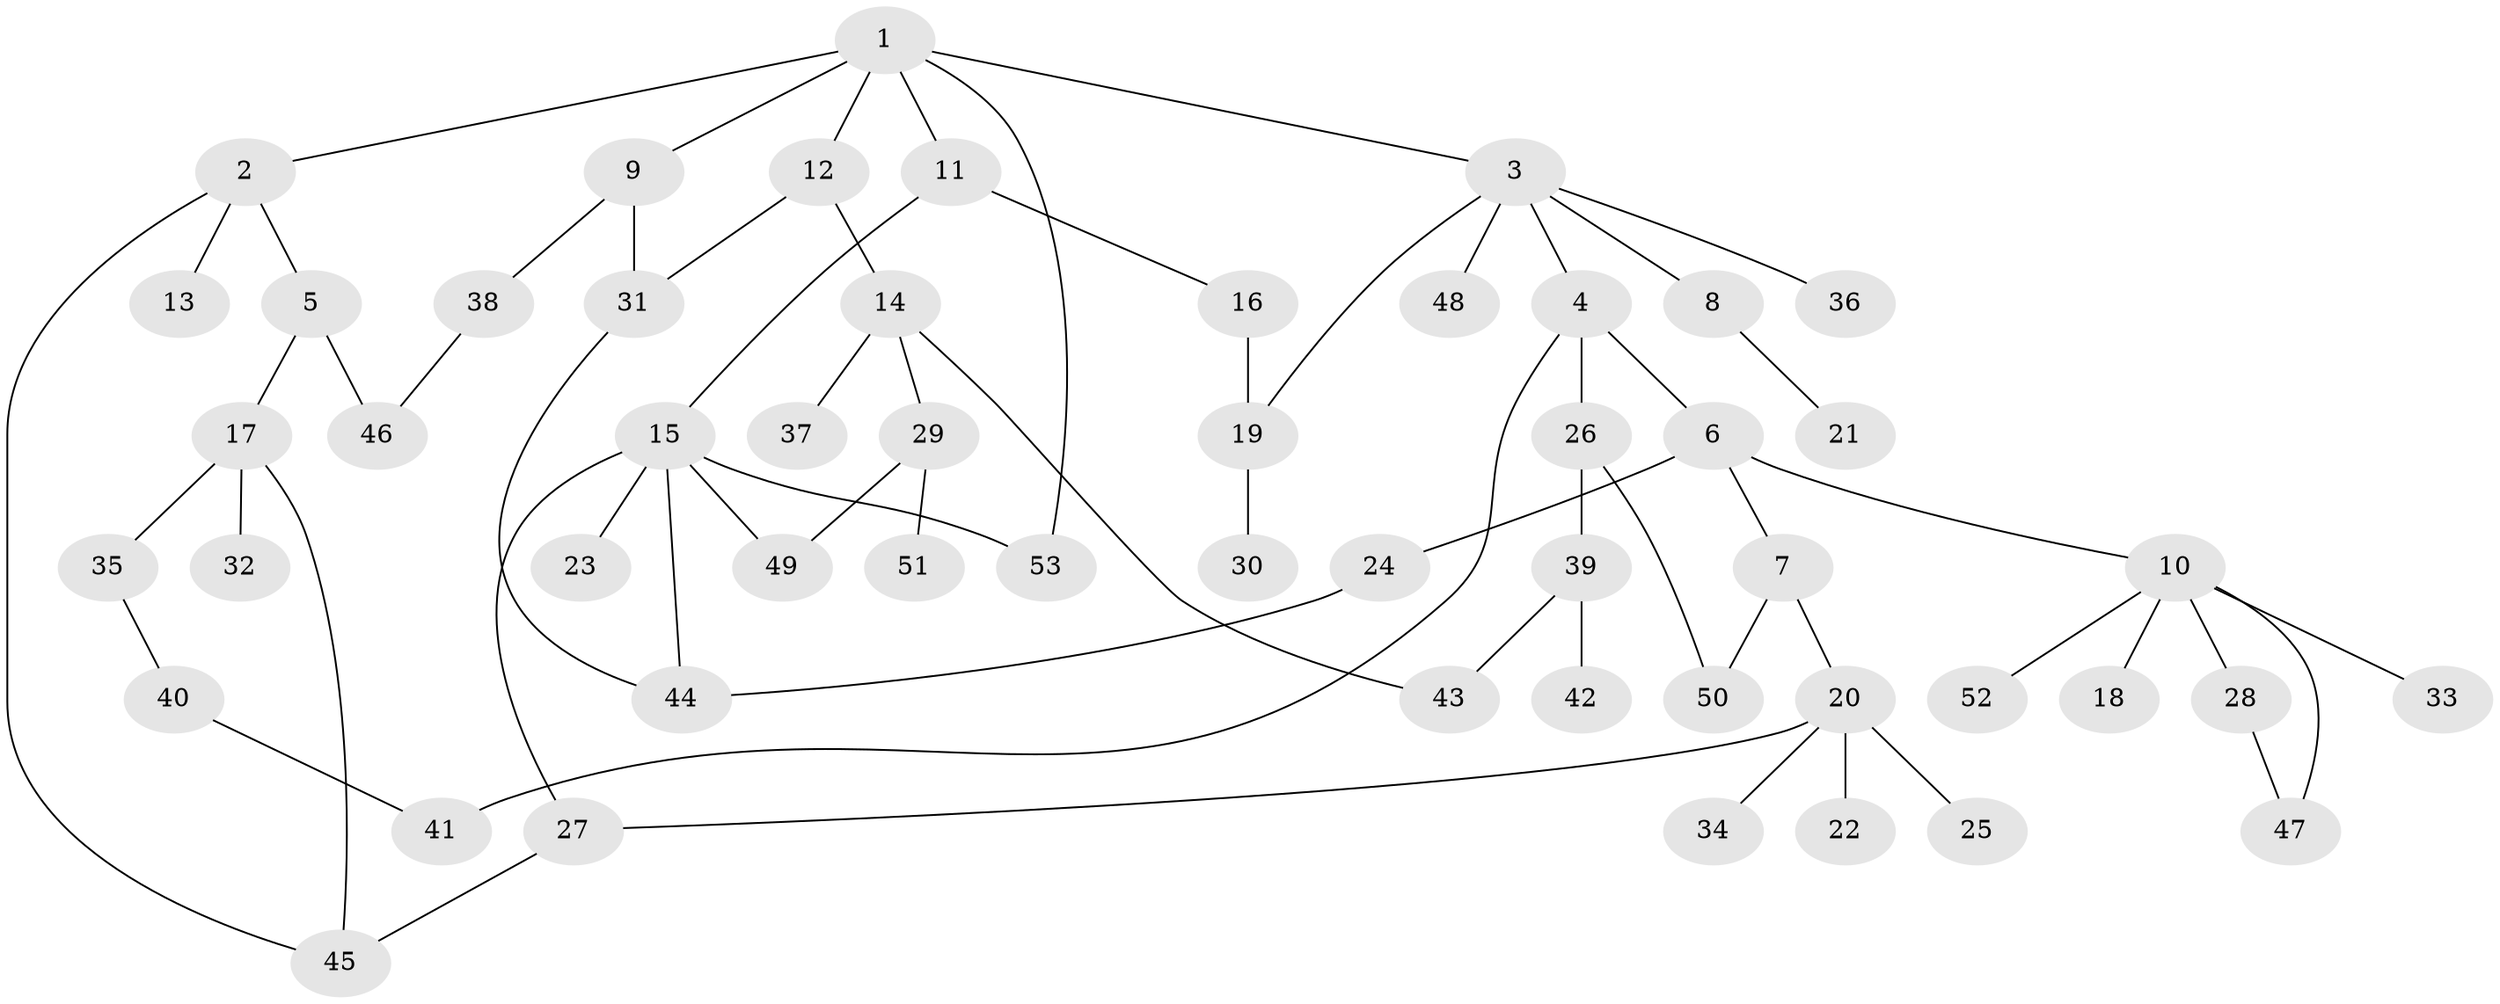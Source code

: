 // Generated by graph-tools (version 1.1) at 2025/01/03/09/25 03:01:09]
// undirected, 53 vertices, 66 edges
graph export_dot {
graph [start="1"]
  node [color=gray90,style=filled];
  1;
  2;
  3;
  4;
  5;
  6;
  7;
  8;
  9;
  10;
  11;
  12;
  13;
  14;
  15;
  16;
  17;
  18;
  19;
  20;
  21;
  22;
  23;
  24;
  25;
  26;
  27;
  28;
  29;
  30;
  31;
  32;
  33;
  34;
  35;
  36;
  37;
  38;
  39;
  40;
  41;
  42;
  43;
  44;
  45;
  46;
  47;
  48;
  49;
  50;
  51;
  52;
  53;
  1 -- 2;
  1 -- 3;
  1 -- 9;
  1 -- 11;
  1 -- 12;
  1 -- 53;
  2 -- 5;
  2 -- 13;
  2 -- 45;
  3 -- 4;
  3 -- 8;
  3 -- 19;
  3 -- 36;
  3 -- 48;
  4 -- 6;
  4 -- 26;
  4 -- 41;
  5 -- 17;
  5 -- 46;
  6 -- 7;
  6 -- 10;
  6 -- 24;
  7 -- 20;
  7 -- 50;
  8 -- 21;
  9 -- 31;
  9 -- 38;
  10 -- 18;
  10 -- 28;
  10 -- 33;
  10 -- 47;
  10 -- 52;
  11 -- 15;
  11 -- 16;
  12 -- 14;
  12 -- 31;
  14 -- 29;
  14 -- 37;
  14 -- 43;
  15 -- 23;
  15 -- 53;
  15 -- 49;
  15 -- 44;
  15 -- 27;
  16 -- 19;
  17 -- 32;
  17 -- 35;
  17 -- 45;
  19 -- 30;
  20 -- 22;
  20 -- 25;
  20 -- 27;
  20 -- 34;
  24 -- 44;
  26 -- 39;
  26 -- 50;
  27 -- 45;
  28 -- 47;
  29 -- 49;
  29 -- 51;
  31 -- 44;
  35 -- 40;
  38 -- 46;
  39 -- 42;
  39 -- 43;
  40 -- 41;
}
